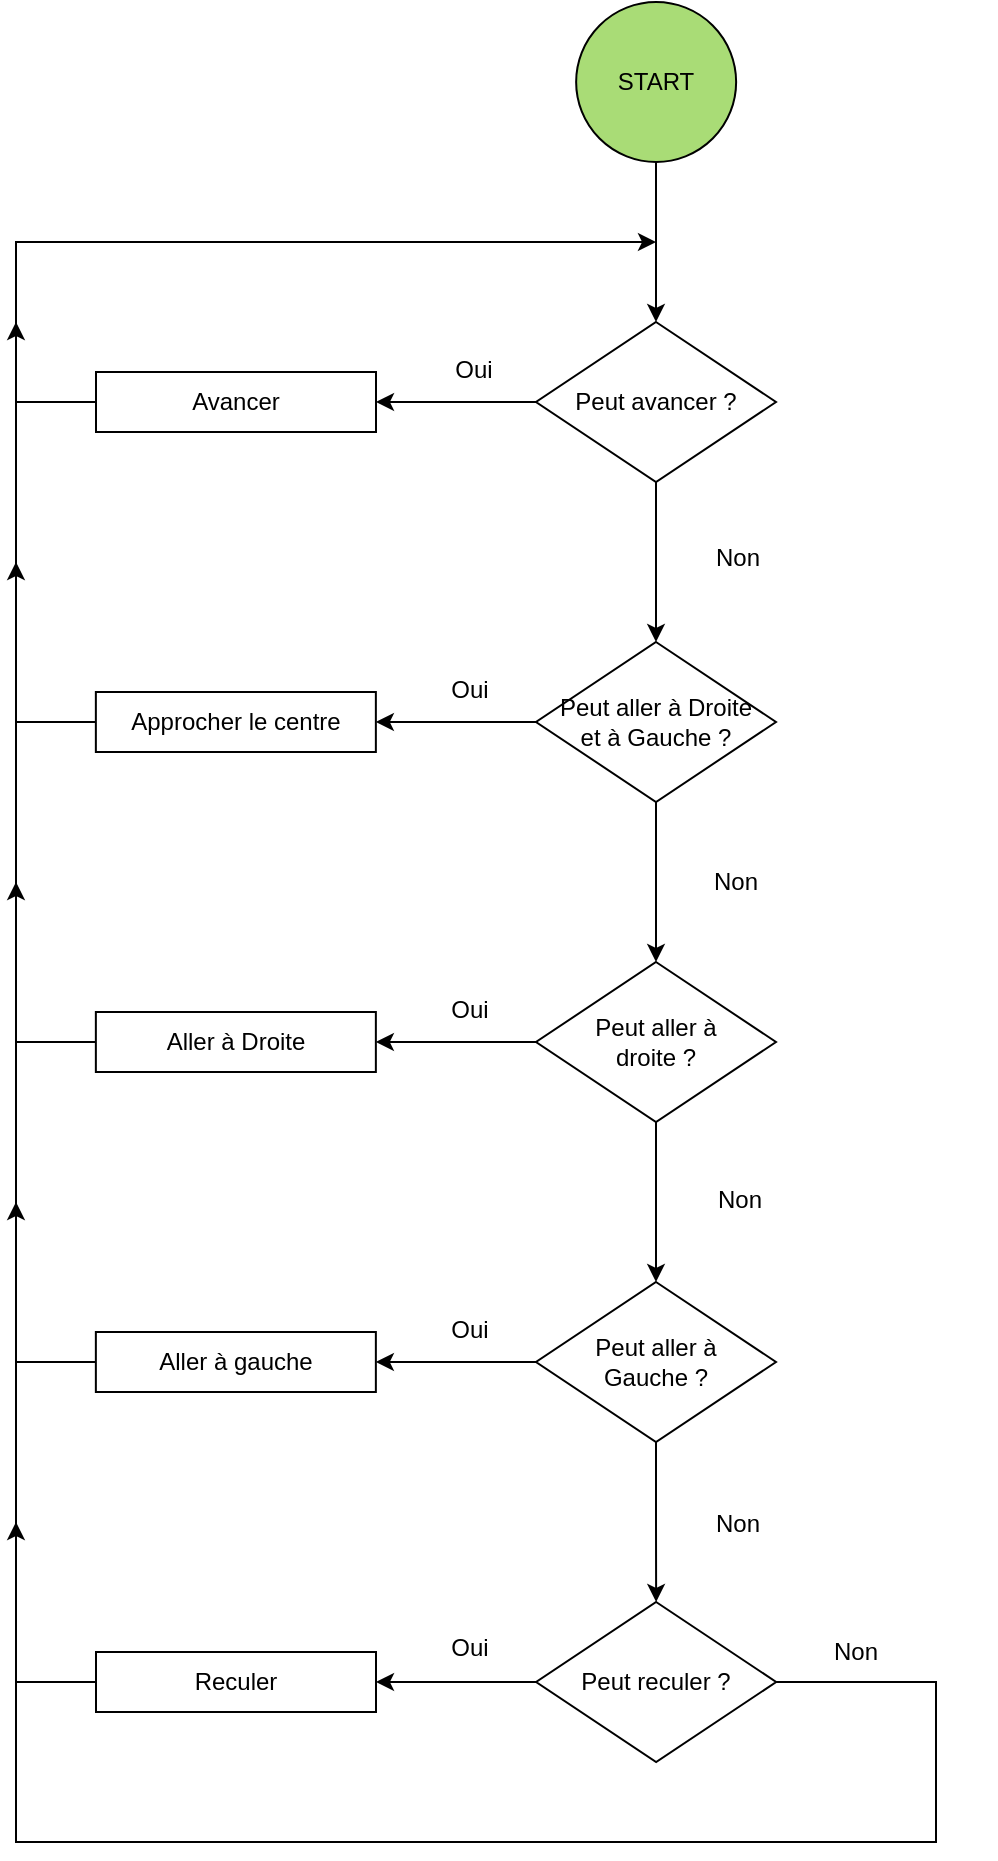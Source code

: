 <mxfile version="22.0.3" type="device">
  <diagram name="Crossy Road Activity Diagram" id="mzTvzYQNDdbLBxiP-pPE">
    <mxGraphModel dx="2330" dy="866" grid="1" gridSize="10" guides="1" tooltips="1" connect="1" arrows="1" fold="1" page="1" pageScale="1" pageWidth="850" pageHeight="1100" math="0" shadow="0">
      <root>
        <mxCell id="0" />
        <mxCell id="1" parent="0" />
        <mxCell id="2" value="START" style="ellipse;whiteSpace=wrap;html=1;fillColor=#a9dc76;" parent="1" vertex="1" connectable="0">
          <mxGeometry x="-389.93" y="90" width="80" height="80" as="geometry" />
        </mxCell>
        <mxCell id="lx2DLLhiZAJ4EACYypG2-30" style="edgeStyle=orthogonalEdgeStyle;rounded=0;orthogonalLoop=1;jettySize=auto;html=1;exitX=0;exitY=0.5;exitDx=0;exitDy=0;" edge="1" parent="1" source="QPq4RUjLhZW1vZ7lkCmQ-4">
          <mxGeometry relative="1" as="geometry">
            <mxPoint x="-670" y="250" as="targetPoint" />
            <Array as="points">
              <mxPoint x="-670" y="450" />
              <mxPoint x="-670" y="290" />
            </Array>
          </mxGeometry>
        </mxCell>
        <mxCell id="QPq4RUjLhZW1vZ7lkCmQ-4" value="Approcher le centre" style="text;whiteSpace=wrap;strokeColor=default;align=center;verticalAlign=middle;" parent="1" vertex="1">
          <mxGeometry x="-630.07" y="435" width="140" height="30" as="geometry" />
        </mxCell>
        <mxCell id="qtkTY8LqPuS8JdvmdI7l-3" style="edgeStyle=orthogonalEdgeStyle;rounded=0;orthogonalLoop=1;jettySize=auto;html=1;exitX=0.5;exitY=0;exitDx=0;exitDy=0;startArrow=classic;startFill=1;endArrow=none;endFill=0;" parent="1" source="qtkTY8LqPuS8JdvmdI7l-2" edge="1">
          <mxGeometry relative="1" as="geometry">
            <mxPoint x="-350" y="170" as="targetPoint" />
          </mxGeometry>
        </mxCell>
        <mxCell id="lx2DLLhiZAJ4EACYypG2-14" style="edgeStyle=orthogonalEdgeStyle;rounded=0;orthogonalLoop=1;jettySize=auto;html=1;exitX=0.5;exitY=1;exitDx=0;exitDy=0;entryX=0.5;entryY=0;entryDx=0;entryDy=0;" edge="1" parent="1" source="qtkTY8LqPuS8JdvmdI7l-2" target="lx2DLLhiZAJ4EACYypG2-3">
          <mxGeometry relative="1" as="geometry" />
        </mxCell>
        <mxCell id="qtkTY8LqPuS8JdvmdI7l-2" value="Peut avancer ?" style="rhombus;whiteSpace=wrap;html=1;" parent="1" vertex="1">
          <mxGeometry x="-410" y="250" width="120" height="80" as="geometry" />
        </mxCell>
        <mxCell id="lx2DLLhiZAJ4EACYypG2-22" style="edgeStyle=orthogonalEdgeStyle;rounded=0;orthogonalLoop=1;jettySize=auto;html=1;exitX=0;exitY=0.5;exitDx=0;exitDy=0;entryX=1;entryY=0.5;entryDx=0;entryDy=0;" edge="1" parent="1" source="qtkTY8LqPuS8JdvmdI7l-2" target="lx2DLLhiZAJ4EACYypG2-2">
          <mxGeometry relative="1" as="geometry">
            <Array as="points" />
          </mxGeometry>
        </mxCell>
        <mxCell id="qtkTY8LqPuS8JdvmdI7l-7" value="Non" style="text;whiteSpace=wrap;strokeColor=none;align=center;verticalAlign=middle;" parent="1" vertex="1">
          <mxGeometry x="-378.93" y="353" width="140" height="30" as="geometry" />
        </mxCell>
        <mxCell id="lx2DLLhiZAJ4EACYypG2-29" style="edgeStyle=orthogonalEdgeStyle;rounded=0;orthogonalLoop=1;jettySize=auto;html=1;exitX=0;exitY=0.5;exitDx=0;exitDy=0;" edge="1" parent="1" source="lx2DLLhiZAJ4EACYypG2-2">
          <mxGeometry relative="1" as="geometry">
            <mxPoint x="-350" y="210" as="targetPoint" />
            <Array as="points">
              <mxPoint x="-670" y="290" />
              <mxPoint x="-670" y="210" />
            </Array>
          </mxGeometry>
        </mxCell>
        <mxCell id="lx2DLLhiZAJ4EACYypG2-2" value="Avancer" style="text;whiteSpace=wrap;strokeColor=default;align=center;verticalAlign=middle;" vertex="1" parent="1">
          <mxGeometry x="-630" y="275" width="140" height="30" as="geometry" />
        </mxCell>
        <mxCell id="lx2DLLhiZAJ4EACYypG2-16" style="edgeStyle=orthogonalEdgeStyle;rounded=0;orthogonalLoop=1;jettySize=auto;html=1;exitX=0.5;exitY=1;exitDx=0;exitDy=0;entryX=0.5;entryY=0;entryDx=0;entryDy=0;" edge="1" parent="1" source="lx2DLLhiZAJ4EACYypG2-3" target="lx2DLLhiZAJ4EACYypG2-5">
          <mxGeometry relative="1" as="geometry" />
        </mxCell>
        <mxCell id="lx2DLLhiZAJ4EACYypG2-23" style="edgeStyle=orthogonalEdgeStyle;rounded=0;orthogonalLoop=1;jettySize=auto;html=1;exitX=0;exitY=0.5;exitDx=0;exitDy=0;entryX=1;entryY=0.5;entryDx=0;entryDy=0;" edge="1" parent="1" source="lx2DLLhiZAJ4EACYypG2-3" target="QPq4RUjLhZW1vZ7lkCmQ-4">
          <mxGeometry relative="1" as="geometry" />
        </mxCell>
        <mxCell id="lx2DLLhiZAJ4EACYypG2-3" value="Peut aller à Droite&lt;br&gt;et à&amp;nbsp;Gauche ?" style="rhombus;whiteSpace=wrap;html=1;" vertex="1" parent="1">
          <mxGeometry x="-410" y="410" width="120" height="80" as="geometry" />
        </mxCell>
        <mxCell id="lx2DLLhiZAJ4EACYypG2-31" style="edgeStyle=orthogonalEdgeStyle;rounded=0;orthogonalLoop=1;jettySize=auto;html=1;exitX=0;exitY=0.5;exitDx=0;exitDy=0;" edge="1" parent="1" source="lx2DLLhiZAJ4EACYypG2-4">
          <mxGeometry relative="1" as="geometry">
            <mxPoint x="-670" y="370" as="targetPoint" />
            <Array as="points">
              <mxPoint x="-670" y="610" />
              <mxPoint x="-670" y="450" />
            </Array>
          </mxGeometry>
        </mxCell>
        <mxCell id="lx2DLLhiZAJ4EACYypG2-4" value="Aller à Droite" style="text;whiteSpace=wrap;strokeColor=default;align=center;verticalAlign=middle;" vertex="1" parent="1">
          <mxGeometry x="-630.07" y="595" width="140" height="30" as="geometry" />
        </mxCell>
        <mxCell id="lx2DLLhiZAJ4EACYypG2-19" style="edgeStyle=orthogonalEdgeStyle;rounded=0;orthogonalLoop=1;jettySize=auto;html=1;exitX=0.5;exitY=1;exitDx=0;exitDy=0;entryX=0.5;entryY=0;entryDx=0;entryDy=0;" edge="1" parent="1" source="lx2DLLhiZAJ4EACYypG2-5" target="lx2DLLhiZAJ4EACYypG2-7">
          <mxGeometry relative="1" as="geometry" />
        </mxCell>
        <mxCell id="lx2DLLhiZAJ4EACYypG2-24" value="" style="edgeStyle=orthogonalEdgeStyle;rounded=0;orthogonalLoop=1;jettySize=auto;html=1;" edge="1" parent="1" source="lx2DLLhiZAJ4EACYypG2-5" target="lx2DLLhiZAJ4EACYypG2-4">
          <mxGeometry relative="1" as="geometry" />
        </mxCell>
        <mxCell id="lx2DLLhiZAJ4EACYypG2-5" value="Peut aller à &lt;br&gt;droite ?" style="rhombus;whiteSpace=wrap;html=1;" vertex="1" parent="1">
          <mxGeometry x="-410" y="570" width="120" height="80" as="geometry" />
        </mxCell>
        <mxCell id="lx2DLLhiZAJ4EACYypG2-32" style="edgeStyle=orthogonalEdgeStyle;rounded=0;orthogonalLoop=1;jettySize=auto;html=1;exitX=0;exitY=0.5;exitDx=0;exitDy=0;" edge="1" parent="1" source="lx2DLLhiZAJ4EACYypG2-6">
          <mxGeometry relative="1" as="geometry">
            <mxPoint x="-670" y="530" as="targetPoint" />
            <Array as="points">
              <mxPoint x="-670" y="770" />
              <mxPoint x="-670" y="610" />
            </Array>
          </mxGeometry>
        </mxCell>
        <mxCell id="lx2DLLhiZAJ4EACYypG2-6" value="Aller à gauche" style="text;whiteSpace=wrap;strokeColor=default;align=center;verticalAlign=middle;" vertex="1" parent="1">
          <mxGeometry x="-630.07" y="755" width="140" height="30" as="geometry" />
        </mxCell>
        <mxCell id="lx2DLLhiZAJ4EACYypG2-20" style="edgeStyle=orthogonalEdgeStyle;rounded=0;orthogonalLoop=1;jettySize=auto;html=1;exitX=0.5;exitY=1;exitDx=0;exitDy=0;entryX=0.5;entryY=0;entryDx=0;entryDy=0;" edge="1" parent="1" source="lx2DLLhiZAJ4EACYypG2-7" target="lx2DLLhiZAJ4EACYypG2-9">
          <mxGeometry relative="1" as="geometry" />
        </mxCell>
        <mxCell id="lx2DLLhiZAJ4EACYypG2-25" value="" style="edgeStyle=orthogonalEdgeStyle;rounded=0;orthogonalLoop=1;jettySize=auto;html=1;" edge="1" parent="1" source="lx2DLLhiZAJ4EACYypG2-7" target="lx2DLLhiZAJ4EACYypG2-6">
          <mxGeometry relative="1" as="geometry" />
        </mxCell>
        <mxCell id="lx2DLLhiZAJ4EACYypG2-7" value="Peut aller à&lt;br&gt;Gauche ?" style="rhombus;whiteSpace=wrap;html=1;" vertex="1" parent="1">
          <mxGeometry x="-410" y="730" width="120" height="80" as="geometry" />
        </mxCell>
        <mxCell id="lx2DLLhiZAJ4EACYypG2-33" style="edgeStyle=orthogonalEdgeStyle;rounded=0;orthogonalLoop=1;jettySize=auto;html=1;exitX=0;exitY=0.5;exitDx=0;exitDy=0;" edge="1" parent="1" source="lx2DLLhiZAJ4EACYypG2-8">
          <mxGeometry relative="1" as="geometry">
            <mxPoint x="-670" y="690" as="targetPoint" />
            <Array as="points">
              <mxPoint x="-670" y="930" />
              <mxPoint x="-670" y="770" />
            </Array>
          </mxGeometry>
        </mxCell>
        <mxCell id="lx2DLLhiZAJ4EACYypG2-8" value="Reculer" style="text;whiteSpace=wrap;strokeColor=default;align=center;verticalAlign=middle;" vertex="1" parent="1">
          <mxGeometry x="-630" y="915" width="140" height="30" as="geometry" />
        </mxCell>
        <mxCell id="lx2DLLhiZAJ4EACYypG2-21" style="edgeStyle=orthogonalEdgeStyle;rounded=0;orthogonalLoop=1;jettySize=auto;html=1;exitX=0;exitY=0.5;exitDx=0;exitDy=0;entryX=1;entryY=0.5;entryDx=0;entryDy=0;" edge="1" parent="1" source="lx2DLLhiZAJ4EACYypG2-9" target="lx2DLLhiZAJ4EACYypG2-8">
          <mxGeometry relative="1" as="geometry" />
        </mxCell>
        <mxCell id="lx2DLLhiZAJ4EACYypG2-27" style="edgeStyle=orthogonalEdgeStyle;rounded=0;orthogonalLoop=1;jettySize=auto;html=1;exitX=1;exitY=0.5;exitDx=0;exitDy=0;" edge="1" parent="1" source="lx2DLLhiZAJ4EACYypG2-9">
          <mxGeometry relative="1" as="geometry">
            <mxPoint x="-670" y="850" as="targetPoint" />
            <Array as="points">
              <mxPoint x="-210" y="930" />
              <mxPoint x="-210" y="1010" />
              <mxPoint x="-670" y="1010" />
            </Array>
          </mxGeometry>
        </mxCell>
        <mxCell id="lx2DLLhiZAJ4EACYypG2-9" value="Peut reculer ?" style="rhombus;whiteSpace=wrap;html=1;" vertex="1" parent="1">
          <mxGeometry x="-409.93" y="890" width="120" height="80" as="geometry" />
        </mxCell>
        <mxCell id="lx2DLLhiZAJ4EACYypG2-10" value="Oui" style="text;whiteSpace=wrap;strokeColor=none;align=center;verticalAlign=middle;" vertex="1" parent="1">
          <mxGeometry x="-513" y="419" width="140" height="30" as="geometry" />
        </mxCell>
        <mxCell id="lx2DLLhiZAJ4EACYypG2-11" value="Oui" style="text;whiteSpace=wrap;strokeColor=none;align=center;verticalAlign=middle;" vertex="1" parent="1">
          <mxGeometry x="-513" y="579" width="140" height="30" as="geometry" />
        </mxCell>
        <mxCell id="lx2DLLhiZAJ4EACYypG2-12" value="Oui" style="text;whiteSpace=wrap;strokeColor=none;align=center;verticalAlign=middle;" vertex="1" parent="1">
          <mxGeometry x="-513" y="739" width="140" height="30" as="geometry" />
        </mxCell>
        <mxCell id="lx2DLLhiZAJ4EACYypG2-13" value="Oui" style="text;whiteSpace=wrap;strokeColor=none;align=center;verticalAlign=middle;" vertex="1" parent="1">
          <mxGeometry x="-513" y="898" width="140" height="30" as="geometry" />
        </mxCell>
        <mxCell id="lx2DLLhiZAJ4EACYypG2-15" value="Non" style="text;whiteSpace=wrap;strokeColor=none;align=center;verticalAlign=middle;" vertex="1" parent="1">
          <mxGeometry x="-380" y="515" width="140" height="30" as="geometry" />
        </mxCell>
        <mxCell id="lx2DLLhiZAJ4EACYypG2-17" value="Non" style="text;whiteSpace=wrap;strokeColor=none;align=center;verticalAlign=middle;" vertex="1" parent="1">
          <mxGeometry x="-377.86" y="674" width="140" height="30" as="geometry" />
        </mxCell>
        <mxCell id="lx2DLLhiZAJ4EACYypG2-18" value="Non" style="text;whiteSpace=wrap;strokeColor=none;align=center;verticalAlign=middle;" vertex="1" parent="1">
          <mxGeometry x="-378.93" y="836" width="140" height="30" as="geometry" />
        </mxCell>
        <mxCell id="lx2DLLhiZAJ4EACYypG2-26" value="Oui" style="text;whiteSpace=wrap;strokeColor=none;align=center;verticalAlign=middle;" vertex="1" parent="1">
          <mxGeometry x="-511" y="259" width="140" height="30" as="geometry" />
        </mxCell>
        <mxCell id="lx2DLLhiZAJ4EACYypG2-28" value="Non" style="text;whiteSpace=wrap;strokeColor=none;align=center;verticalAlign=middle;" vertex="1" parent="1">
          <mxGeometry x="-320" y="900" width="140" height="30" as="geometry" />
        </mxCell>
      </root>
    </mxGraphModel>
  </diagram>
</mxfile>
